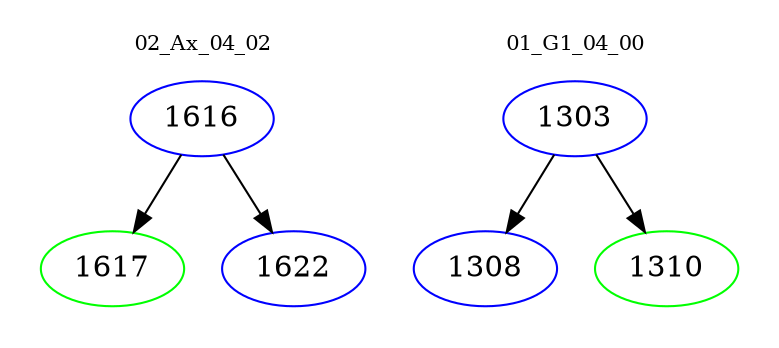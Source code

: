 digraph{
subgraph cluster_0 {
color = white
label = "02_Ax_04_02";
fontsize=10;
T0_1616 [label="1616", color="blue"]
T0_1616 -> T0_1617 [color="black"]
T0_1617 [label="1617", color="green"]
T0_1616 -> T0_1622 [color="black"]
T0_1622 [label="1622", color="blue"]
}
subgraph cluster_1 {
color = white
label = "01_G1_04_00";
fontsize=10;
T1_1303 [label="1303", color="blue"]
T1_1303 -> T1_1308 [color="black"]
T1_1308 [label="1308", color="blue"]
T1_1303 -> T1_1310 [color="black"]
T1_1310 [label="1310", color="green"]
}
}
